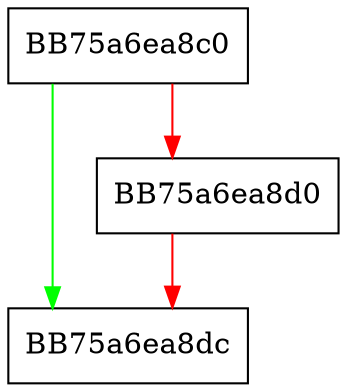 digraph pushCure_end {
  node [shape="box"];
  graph [splines=ortho];
  BB75a6ea8c0 -> BB75a6ea8dc [color="green"];
  BB75a6ea8c0 -> BB75a6ea8d0 [color="red"];
  BB75a6ea8d0 -> BB75a6ea8dc [color="red"];
}